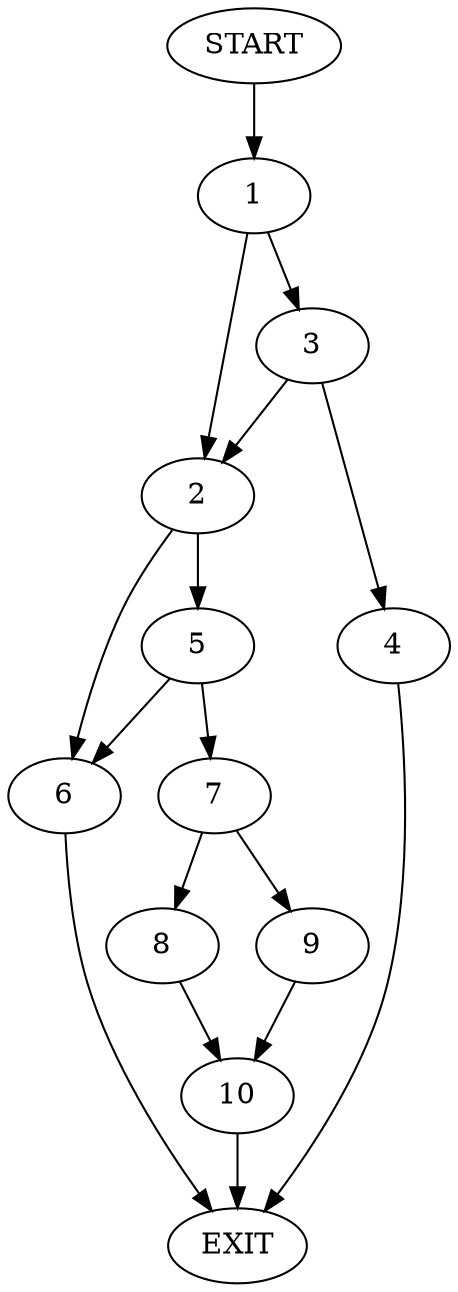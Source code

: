 digraph {
0 [label="START"]
11 [label="EXIT"]
0 -> 1
1 -> 2
1 -> 3
3 -> 2
3 -> 4
2 -> 5
2 -> 6
4 -> 11
5 -> 7
5 -> 6
6 -> 11
7 -> 8
7 -> 9
8 -> 10
9 -> 10
10 -> 11
}
